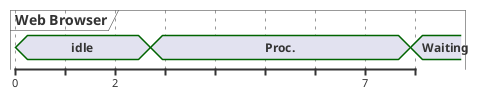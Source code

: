 {
  "sha1": "p73j07ocmwsxrxa6vghgediwt7wpts9",
  "insertion": {
    "when": "2024-06-04T17:28:40.748Z",
    "user": "plantuml@gmail.com"
  }
}
@startuml
concise "Web Browser" as WB

@WB
0 is idle
2.7 is Proc.
7.9 is Waiting

@enduml
